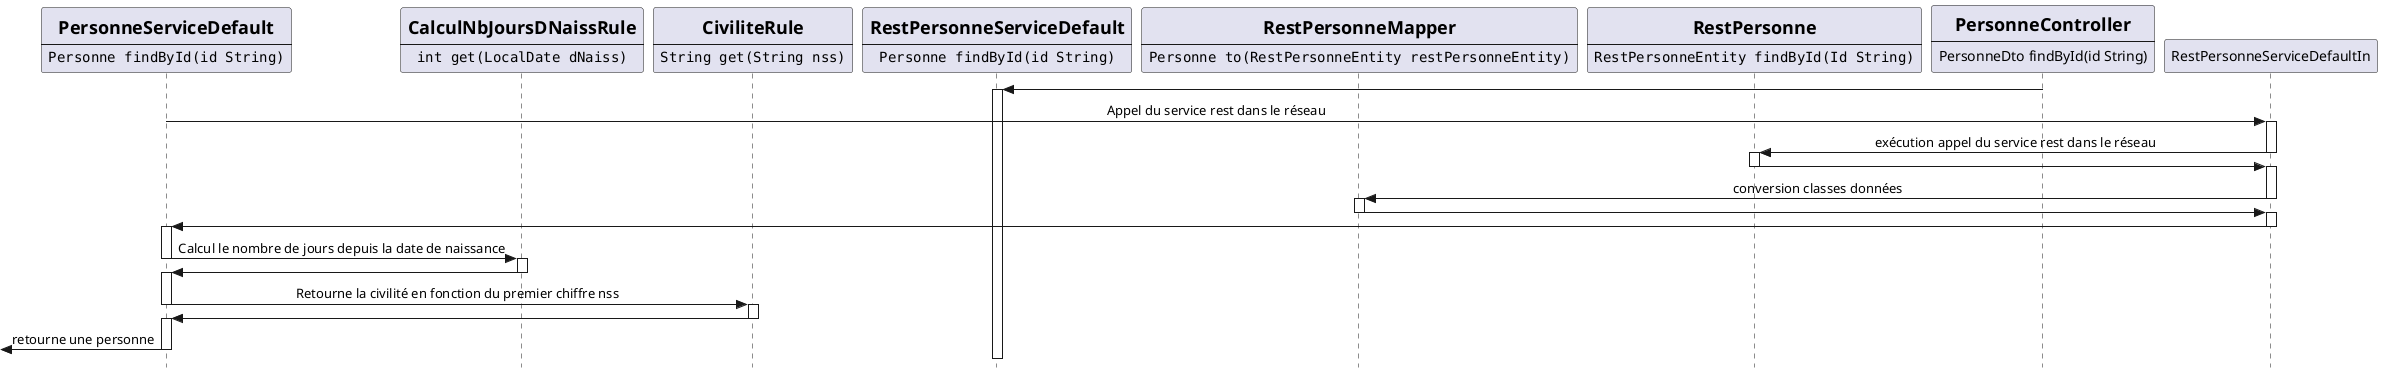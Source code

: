 @startuml

skinparam style strictuml
skinparam sequenceMessageAlign center


participant PersonneServiceDefault [
    =PersonneServiceDefault
    ----
    ""Personne findById(id String)""
]
participant CalculNbJoursDNaissRule  [
    =CalculNbJoursDNaissRule
    ----
    ""int get(LocalDate dNaiss)""
]
participant CiviliteRule [
    =CiviliteRule
    ----
    ""String get(String nss)""
]

participant RestPersonneServiceDefault #99FF99 [
    =RestPersonneServiceDefault
    ----
    ""Personne findById(id String)""
]
participant RestPersonneMapperModel [
    =RestPersonneMapper
    ----
    ""Personne to(RestPersonneEntity restPersonneEntity)""
]
participant RestPersonne [
    =RestPersonne
    ----
    ""RestPersonneEntity findById(Id String)""
]

participant PersonneController[
    =PersonneController
    ----
    PersonneDto findById(id String)
]



PersonneController -> RestPersonneServiceDefault --++

PersonneServiceDefault -> RestPersonneServiceDefaultIn --++: Appel du service rest dans le réseau

RestPersonneServiceDefaultIn -> RestPersonne --++: exécution appel du service rest dans le réseau
RestPersonne -> RestPersonneServiceDefaultIn --++:
RestPersonneServiceDefaultIn -> RestPersonneMapperModel --++: conversion classes données
RestPersonneMapperModel -> RestPersonneServiceDefaultIn --++
RestPersonneServiceDefaultIn -> PersonneServiceDefault --++:

PersonneServiceDefault -> CalculNbJoursDNaissRule --++: Calcul le nombre de jours depuis la date de naissance
CalculNbJoursDNaissRule -> PersonneServiceDefault --++
PersonneServiceDefault -> CiviliteRule --++: Retourne la civilité en fonction du premier chiffre nss
CiviliteRule -> PersonneServiceDefault --++
[<- PersonneServiceDefault -- : retourne une personne



@enduml
